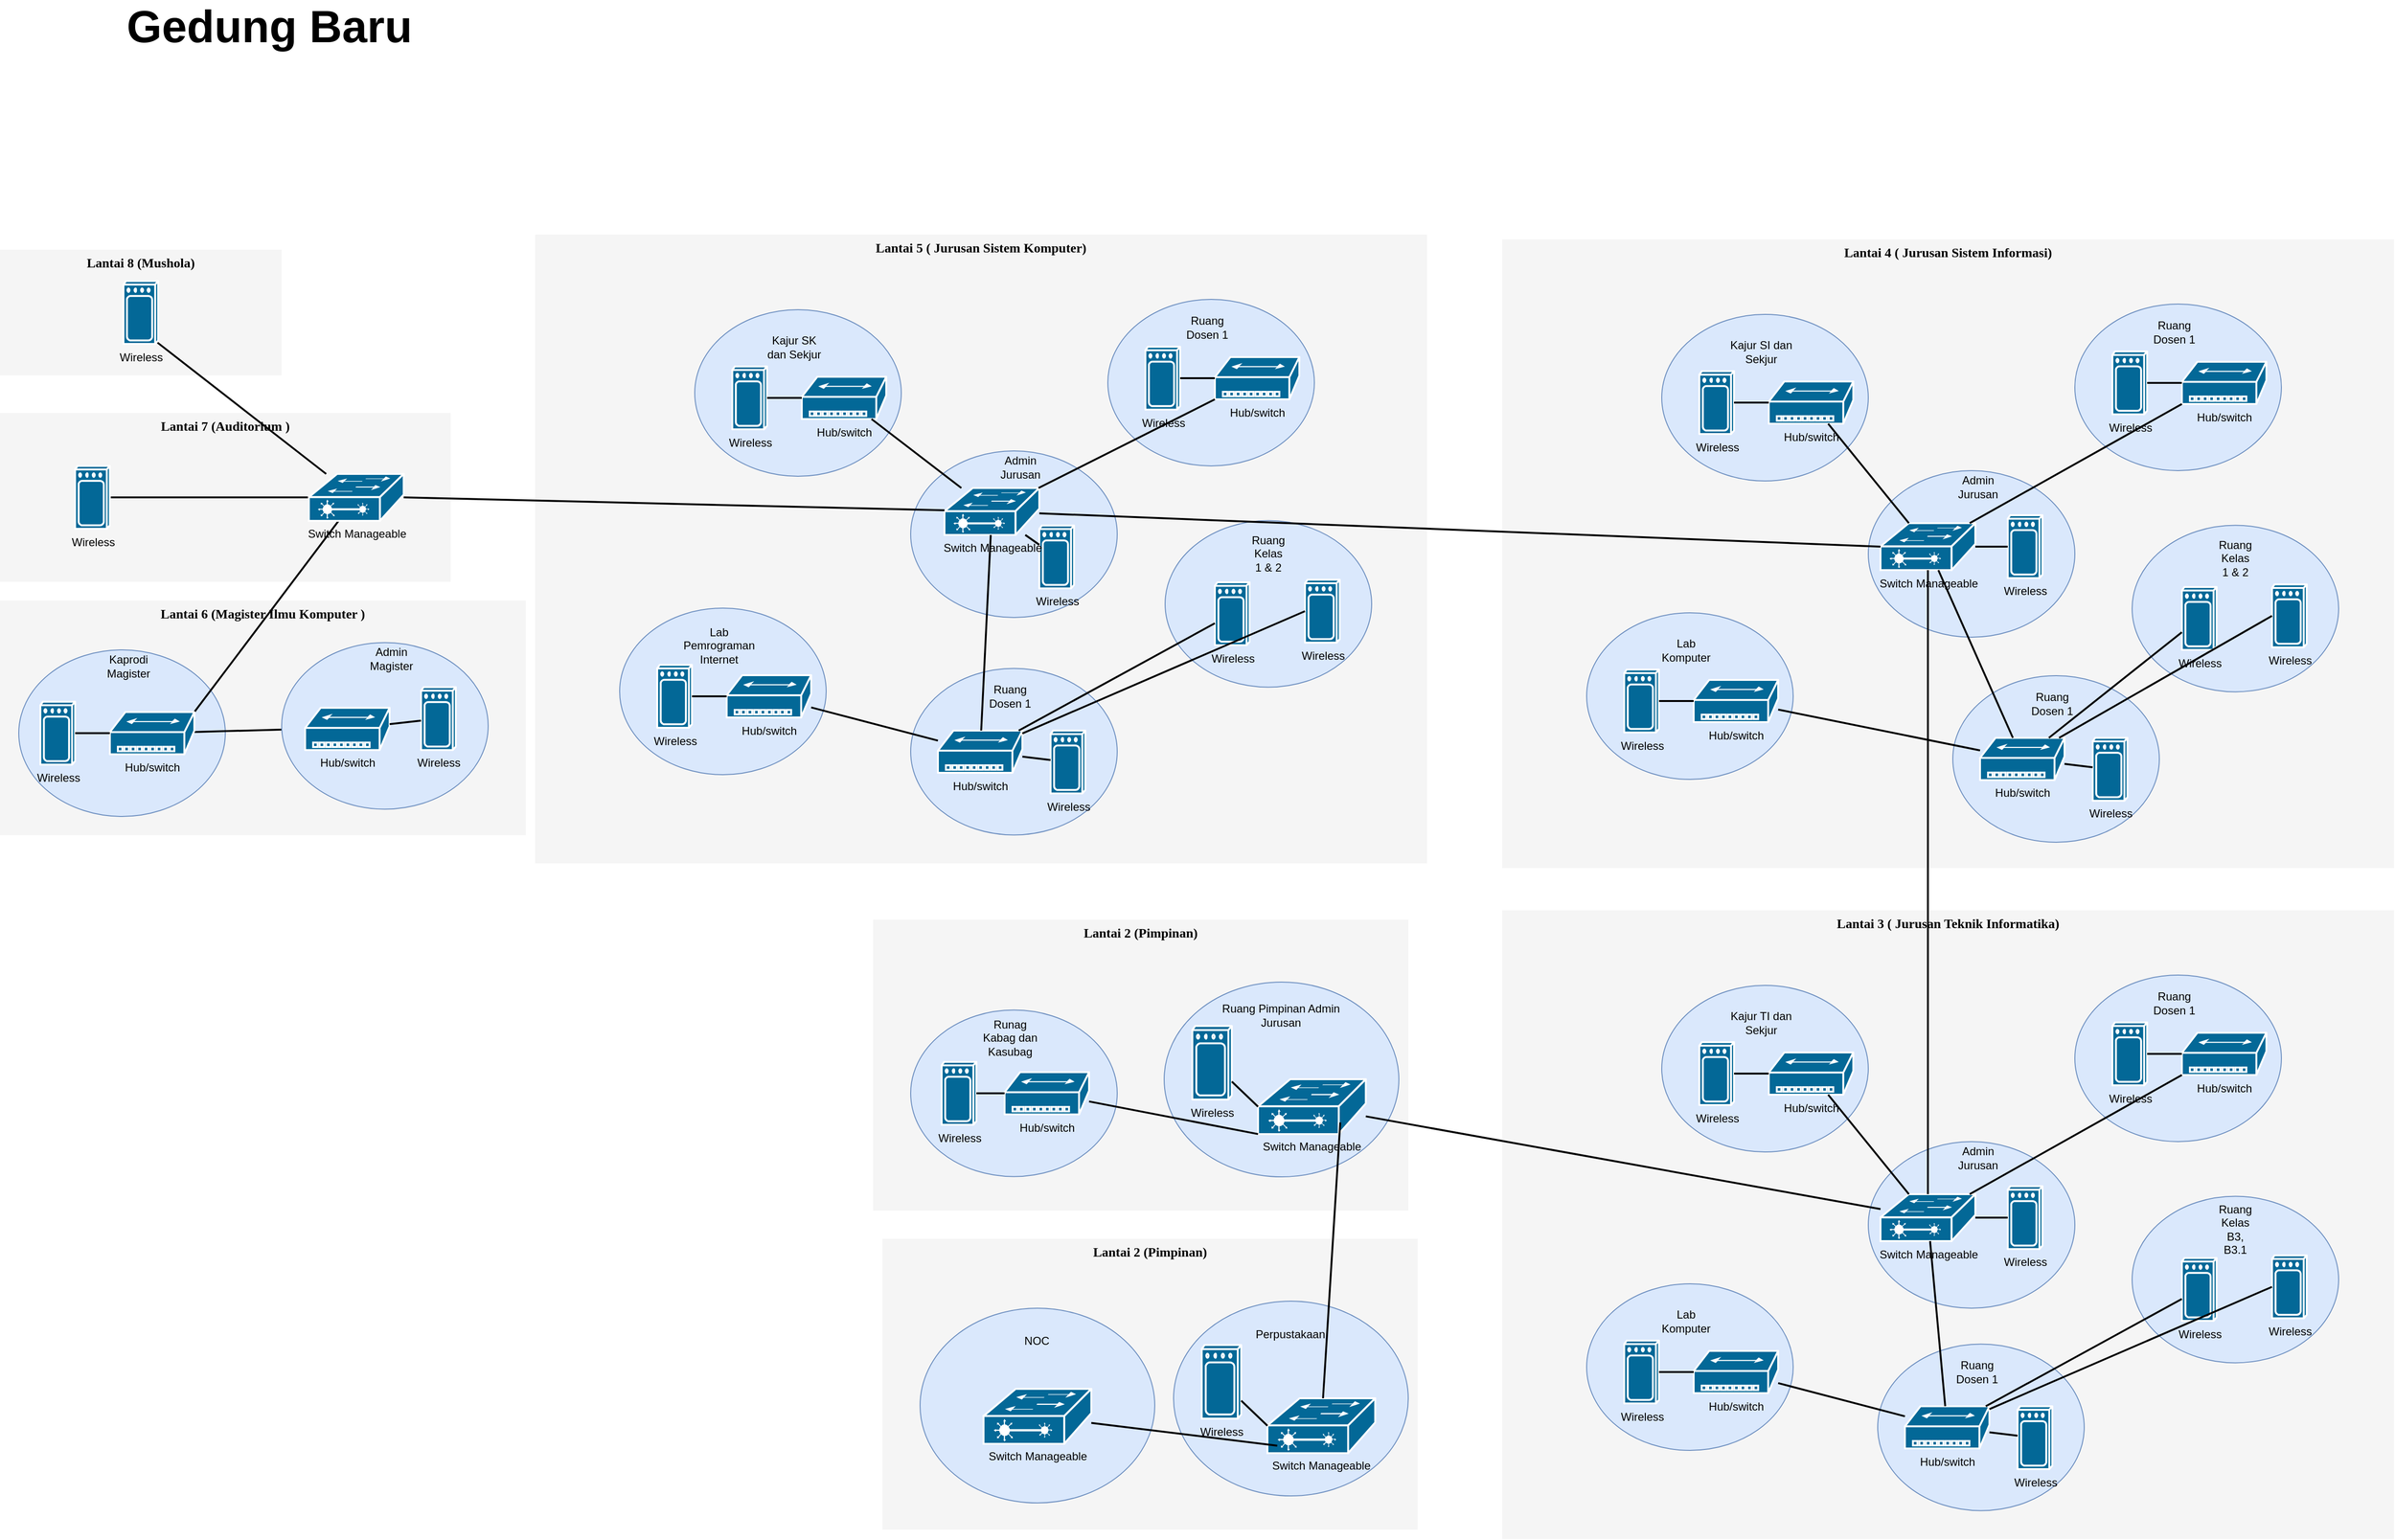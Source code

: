 <mxfile version="14.8.1" type="github">
  <diagram name="Page-1" id="c37626ed-c26b-45fb-9056-f9ebc6bb27b6">
    <mxGraphModel dx="2031" dy="1021" grid="1" gridSize="10" guides="1" tooltips="1" connect="1" arrows="1" fold="1" page="1" pageScale="1" pageWidth="1100" pageHeight="850" background="none" math="0" shadow="0">
      <root>
        <mxCell id="0" />
        <mxCell id="1" parent="0" />
        <mxCell id="1c7a67bf8fd3230f-81" value="Lantai 5 ( Jurusan Sistem Komputer)" style="whiteSpace=wrap;html=1;rounded=0;shadow=0;comic=0;strokeWidth=1;fontFamily=Verdana;fontSize=14;fillColor=#f5f5f5;strokeColor=none;fontStyle=1;verticalAlign=top;" parent="1" vertex="1">
          <mxGeometry x="620" y="270" width="950" height="670" as="geometry" />
        </mxCell>
        <mxCell id="SSEBOfdXeAujol5U6Ge1-46" value="" style="group" vertex="1" connectable="0" parent="1">
          <mxGeometry x="1020" y="732.25" width="220" height="177.5" as="geometry" />
        </mxCell>
        <mxCell id="SSEBOfdXeAujol5U6Ge1-37" value="" style="ellipse;whiteSpace=wrap;html=1;fillColor=#dae8fc;strokeColor=#6c8ebf;" vertex="1" parent="SSEBOfdXeAujol5U6Ge1-46">
          <mxGeometry width="220" height="177.5" as="geometry" />
        </mxCell>
        <mxCell id="SSEBOfdXeAujol5U6Ge1-33" value="Hub/switch" style="shape=mxgraph.cisco.hubs_and_gateways.small_hub;html=1;pointerEvents=1;dashed=0;fillColor=#036897;strokeColor=#ffffff;strokeWidth=2;verticalLabelPosition=bottom;verticalAlign=top;align=center;outlineConnect=0;" vertex="1" parent="SSEBOfdXeAujol5U6Ge1-46">
          <mxGeometry x="29" y="66.25" width="90" height="45" as="geometry" />
        </mxCell>
        <mxCell id="SSEBOfdXeAujol5U6Ge1-34" value="Ruang Dosen 1" style="text;html=1;strokeColor=none;fillColor=none;align=center;verticalAlign=middle;whiteSpace=wrap;rounded=0;" vertex="1" parent="SSEBOfdXeAujol5U6Ge1-46">
          <mxGeometry x="70" y="20" width="72" height="19.5" as="geometry" />
        </mxCell>
        <mxCell id="SSEBOfdXeAujol5U6Ge1-35" value="Wireless" style="shape=mxgraph.cisco.wireless.wireless;html=1;pointerEvents=1;dashed=0;fillColor=#036897;strokeColor=#ffffff;strokeWidth=2;verticalLabelPosition=bottom;verticalAlign=top;align=center;outlineConnect=0;" vertex="1" parent="SSEBOfdXeAujol5U6Ge1-46">
          <mxGeometry x="149" y="66.25" width="37" height="67" as="geometry" />
        </mxCell>
        <mxCell id="SSEBOfdXeAujol5U6Ge1-36" style="edgeStyle=none;html=1;labelBackgroundColor=none;startFill=0;endArrow=none;endFill=0;strokeWidth=2;fontFamily=Verdana;fontSize=12;" edge="1" parent="SSEBOfdXeAujol5U6Ge1-46" source="SSEBOfdXeAujol5U6Ge1-35" target="SSEBOfdXeAujol5U6Ge1-33">
          <mxGeometry relative="1" as="geometry">
            <mxPoint x="303" y="-137" as="sourcePoint" />
            <mxPoint x="91" y="-137" as="targetPoint" />
          </mxGeometry>
        </mxCell>
        <mxCell id="SSEBOfdXeAujol5U6Ge1-11" value="Lantai 6 (Magister Ilmu Komputer ) " style="whiteSpace=wrap;html=1;rounded=0;shadow=0;comic=0;strokeWidth=1;fontFamily=Verdana;fontSize=14;fillColor=#f5f5f5;strokeColor=none;verticalAlign=top;fontStyle=1" vertex="1" parent="1">
          <mxGeometry x="50" y="660" width="560" height="250" as="geometry" />
        </mxCell>
        <mxCell id="SSEBOfdXeAujol5U6Ge1-14" value="" style="ellipse;whiteSpace=wrap;html=1;fillColor=#dae8fc;strokeColor=#6c8ebf;" vertex="1" parent="1">
          <mxGeometry x="70" y="712.5" width="220" height="177.5" as="geometry" />
        </mxCell>
        <mxCell id="SSEBOfdXeAujol5U6Ge1-6" value="Lantai 7 (Auditorium ) " style="whiteSpace=wrap;html=1;rounded=0;shadow=0;comic=0;strokeWidth=1;fontFamily=Verdana;fontSize=14;fillColor=#f5f5f5;strokeColor=none;verticalAlign=top;fontStyle=1" vertex="1" parent="1">
          <mxGeometry x="50" y="460" width="480" height="180" as="geometry" />
        </mxCell>
        <mxCell id="1c7a67bf8fd3230f-83" value="Lantai 8 (Mushola) " style="whiteSpace=wrap;html=1;rounded=0;shadow=0;comic=0;strokeWidth=1;fontFamily=Verdana;fontSize=14;fillColor=#f5f5f5;strokeColor=none;verticalAlign=top;fontStyle=1" parent="1" vertex="1">
          <mxGeometry x="50" y="286" width="300" height="134" as="geometry" />
        </mxCell>
        <mxCell id="1c7a67bf8fd3230f-56" style="edgeStyle=none;html=1;labelBackgroundColor=none;startFill=0;endArrow=none;endFill=0;strokeWidth=2;fontFamily=Verdana;fontSize=12;exitX=0.96;exitY=0.97;exitDx=0;exitDy=0;exitPerimeter=0;" parent="1" source="SSEBOfdXeAujol5U6Ge1-5" target="SSEBOfdXeAujol5U6Ge1-7" edge="1">
          <mxGeometry relative="1" as="geometry">
            <mxPoint x="468.455" y="815.253" as="sourcePoint" />
            <mxPoint x="444.663" y="896" as="targetPoint" />
          </mxGeometry>
        </mxCell>
        <mxCell id="1c7a67bf8fd3230f-66" style="edgeStyle=none;html=1;labelBackgroundColor=none;startFill=0;endArrow=none;endFill=0;strokeWidth=2;fontFamily=Verdana;fontSize=12;exitX=0;exitY=0.5;exitDx=0;exitDy=0;exitPerimeter=0;entryX=1;entryY=0.5;entryDx=0;entryDy=0;entryPerimeter=0;" parent="1" source="SSEBOfdXeAujol5U6Ge1-7" target="SSEBOfdXeAujol5U6Ge1-8" edge="1">
          <mxGeometry relative="1" as="geometry">
            <mxPoint x="417.972" y="982" as="sourcePoint" />
            <mxPoint x="400.028" y="1037" as="targetPoint" />
          </mxGeometry>
        </mxCell>
        <mxCell id="1c7a67bf8fd3230f-67" style="edgeStyle=none;html=1;labelBackgroundColor=none;startFill=0;endArrow=none;endFill=0;strokeWidth=2;fontFamily=Verdana;fontSize=12;entryX=1;entryY=0;entryDx=0;entryDy=0;entryPerimeter=0;" parent="1" source="SSEBOfdXeAujol5U6Ge1-7" target="SSEBOfdXeAujol5U6Ge1-13" edge="1">
          <mxGeometry relative="1" as="geometry">
            <mxPoint x="354" y="1080" as="sourcePoint" />
          </mxGeometry>
        </mxCell>
        <mxCell id="1c7a67bf8fd3230f-68" style="edgeStyle=none;html=1;labelBackgroundColor=none;startFill=0;endArrow=none;endFill=0;strokeWidth=2;fontFamily=Verdana;fontSize=12;exitX=0;exitY=0.5;exitDx=0;exitDy=0;exitPerimeter=0;" parent="1" source="SSEBOfdXeAujol5U6Ge1-21" target="SSEBOfdXeAujol5U6Ge1-13" edge="1">
          <mxGeometry relative="1" as="geometry">
            <mxPoint x="354" y="1095.026" as="sourcePoint" />
          </mxGeometry>
        </mxCell>
        <mxCell id="SSEBOfdXeAujol5U6Ge1-3" value="&lt;b&gt;&lt;font style=&quot;font-size: 48px&quot;&gt;Gedung Baru&lt;/font&gt;&lt;/b&gt;" style="text;html=1;strokeColor=none;fillColor=none;spacing=5;spacingTop=-20;whiteSpace=wrap;overflow=hidden;rounded=0;" vertex="1" parent="1">
          <mxGeometry x="180" y="30" width="340" height="50" as="geometry" />
        </mxCell>
        <mxCell id="SSEBOfdXeAujol5U6Ge1-5" value="Wireless" style="shape=mxgraph.cisco.wireless.wireless;html=1;pointerEvents=1;dashed=0;fillColor=#036897;strokeColor=#ffffff;strokeWidth=2;verticalLabelPosition=bottom;verticalAlign=top;align=center;outlineConnect=0;" vertex="1" parent="1">
          <mxGeometry x="181.5" y="319.5" width="37" height="67" as="geometry" />
        </mxCell>
        <mxCell id="SSEBOfdXeAujol5U6Ge1-7" value="&lt;div&gt;Switch Manageable&lt;br&gt;&lt;/div&gt;" style="shape=mxgraph.cisco.switches.layer_2_remote_switch;html=1;pointerEvents=1;dashed=0;fillColor=#036897;strokeColor=#ffffff;strokeWidth=2;verticalLabelPosition=bottom;verticalAlign=top;align=center;outlineConnect=0;" vertex="1" parent="1">
          <mxGeometry x="379" y="525" width="101" height="50" as="geometry" />
        </mxCell>
        <mxCell id="SSEBOfdXeAujol5U6Ge1-8" value="Wireless" style="shape=mxgraph.cisco.wireless.wireless;html=1;pointerEvents=1;dashed=0;fillColor=#036897;strokeColor=#ffffff;strokeWidth=2;verticalLabelPosition=bottom;verticalAlign=top;align=center;outlineConnect=0;" vertex="1" parent="1">
          <mxGeometry x="130" y="516.5" width="37" height="67" as="geometry" />
        </mxCell>
        <mxCell id="SSEBOfdXeAujol5U6Ge1-13" value="Hub/switch" style="shape=mxgraph.cisco.hubs_and_gateways.small_hub;html=1;pointerEvents=1;dashed=0;fillColor=#036897;strokeColor=#ffffff;strokeWidth=2;verticalLabelPosition=bottom;verticalAlign=top;align=center;outlineConnect=0;" vertex="1" parent="1">
          <mxGeometry x="167" y="778.75" width="90" height="45" as="geometry" />
        </mxCell>
        <mxCell id="SSEBOfdXeAujol5U6Ge1-17" value="Kaprodi Magister" style="text;html=1;strokeColor=none;fillColor=none;align=center;verticalAlign=middle;whiteSpace=wrap;rounded=0;" vertex="1" parent="1">
          <mxGeometry x="167" y="720" width="40" height="20" as="geometry" />
        </mxCell>
        <mxCell id="SSEBOfdXeAujol5U6Ge1-18" value="Wireless" style="shape=mxgraph.cisco.wireless.wireless;html=1;pointerEvents=1;dashed=0;fillColor=#036897;strokeColor=#ffffff;strokeWidth=2;verticalLabelPosition=bottom;verticalAlign=top;align=center;outlineConnect=0;" vertex="1" parent="1">
          <mxGeometry x="93" y="767.75" width="37" height="67" as="geometry" />
        </mxCell>
        <mxCell id="SSEBOfdXeAujol5U6Ge1-19" style="edgeStyle=none;html=1;labelBackgroundColor=none;startFill=0;endArrow=none;endFill=0;strokeWidth=2;fontFamily=Verdana;fontSize=12;" edge="1" parent="1" source="SSEBOfdXeAujol5U6Ge1-18" target="SSEBOfdXeAujol5U6Ge1-13">
          <mxGeometry relative="1" as="geometry">
            <mxPoint x="389" y="560" as="sourcePoint" />
            <mxPoint x="177" y="560" as="targetPoint" />
          </mxGeometry>
        </mxCell>
        <mxCell id="SSEBOfdXeAujol5U6Ge1-20" value="" style="ellipse;whiteSpace=wrap;html=1;fillColor=#dae8fc;strokeColor=#6c8ebf;" vertex="1" parent="1">
          <mxGeometry x="350" y="704.75" width="220" height="177.5" as="geometry" />
        </mxCell>
        <mxCell id="SSEBOfdXeAujol5U6Ge1-21" value="Hub/switch" style="shape=mxgraph.cisco.hubs_and_gateways.small_hub;html=1;pointerEvents=1;dashed=0;fillColor=#036897;strokeColor=#ffffff;strokeWidth=2;verticalLabelPosition=bottom;verticalAlign=top;align=center;outlineConnect=0;" vertex="1" parent="1">
          <mxGeometry x="375" y="774.25" width="90" height="45" as="geometry" />
        </mxCell>
        <mxCell id="SSEBOfdXeAujol5U6Ge1-22" value="Admin Magister" style="text;html=1;strokeColor=none;fillColor=none;align=center;verticalAlign=middle;whiteSpace=wrap;rounded=0;" vertex="1" parent="1">
          <mxGeometry x="447" y="712.25" width="40" height="20" as="geometry" />
        </mxCell>
        <mxCell id="SSEBOfdXeAujol5U6Ge1-23" value="Wireless" style="shape=mxgraph.cisco.wireless.wireless;html=1;pointerEvents=1;dashed=0;fillColor=#036897;strokeColor=#ffffff;strokeWidth=2;verticalLabelPosition=bottom;verticalAlign=top;align=center;outlineConnect=0;" vertex="1" parent="1">
          <mxGeometry x="498.5" y="752.25" width="37" height="67" as="geometry" />
        </mxCell>
        <mxCell id="SSEBOfdXeAujol5U6Ge1-24" style="edgeStyle=none;html=1;labelBackgroundColor=none;startFill=0;endArrow=none;endFill=0;strokeWidth=2;fontFamily=Verdana;fontSize=12;" edge="1" parent="1" source="SSEBOfdXeAujol5U6Ge1-23" target="SSEBOfdXeAujol5U6Ge1-21">
          <mxGeometry relative="1" as="geometry">
            <mxPoint x="669" y="552.25" as="sourcePoint" />
            <mxPoint x="457" y="552.25" as="targetPoint" />
          </mxGeometry>
        </mxCell>
        <mxCell id="SSEBOfdXeAujol5U6Ge1-39" value="" style="group" vertex="1" connectable="0" parent="1">
          <mxGeometry x="1020" y="500.5" width="220" height="177.5" as="geometry" />
        </mxCell>
        <mxCell id="SSEBOfdXeAujol5U6Ge1-25" value="" style="ellipse;whiteSpace=wrap;html=1;fillColor=#dae8fc;strokeColor=#6c8ebf;" vertex="1" parent="SSEBOfdXeAujol5U6Ge1-39">
          <mxGeometry width="220" height="177.5" as="geometry" />
        </mxCell>
        <mxCell id="SSEBOfdXeAujol5U6Ge1-27" value="Admin Jurusan" style="text;html=1;strokeColor=none;fillColor=none;align=center;verticalAlign=middle;whiteSpace=wrap;rounded=0;" vertex="1" parent="SSEBOfdXeAujol5U6Ge1-39">
          <mxGeometry x="97" y="7.5" width="40" height="20" as="geometry" />
        </mxCell>
        <mxCell id="SSEBOfdXeAujol5U6Ge1-28" value="Wireless" style="shape=mxgraph.cisco.wireless.wireless;html=1;pointerEvents=1;dashed=0;fillColor=#036897;strokeColor=#ffffff;strokeWidth=2;verticalLabelPosition=bottom;verticalAlign=top;align=center;outlineConnect=0;" vertex="1" parent="SSEBOfdXeAujol5U6Ge1-39">
          <mxGeometry x="137" y="79.5" width="37" height="67" as="geometry" />
        </mxCell>
        <mxCell id="SSEBOfdXeAujol5U6Ge1-29" style="edgeStyle=none;html=1;labelBackgroundColor=none;startFill=0;endArrow=none;endFill=0;strokeWidth=2;fontFamily=Verdana;fontSize=12;" edge="1" parent="SSEBOfdXeAujol5U6Ge1-39" source="SSEBOfdXeAujol5U6Ge1-28" target="SSEBOfdXeAujol5U6Ge1-30">
          <mxGeometry relative="1" as="geometry">
            <mxPoint x="319" y="-152.5" as="sourcePoint" />
            <mxPoint x="115.0" y="86.897" as="targetPoint" />
          </mxGeometry>
        </mxCell>
        <mxCell id="SSEBOfdXeAujol5U6Ge1-30" value="&lt;div&gt;Switch Manageable&lt;br&gt;&lt;/div&gt;" style="shape=mxgraph.cisco.switches.layer_2_remote_switch;html=1;pointerEvents=1;dashed=0;fillColor=#036897;strokeColor=#ffffff;strokeWidth=2;verticalLabelPosition=bottom;verticalAlign=top;align=center;outlineConnect=0;" vertex="1" parent="SSEBOfdXeAujol5U6Ge1-39">
          <mxGeometry x="36" y="39.5" width="101" height="50" as="geometry" />
        </mxCell>
        <mxCell id="SSEBOfdXeAujol5U6Ge1-47" value="" style="group" vertex="1" connectable="0" parent="1">
          <mxGeometry x="1230" y="339" width="220" height="177.5" as="geometry" />
        </mxCell>
        <mxCell id="SSEBOfdXeAujol5U6Ge1-48" value="" style="ellipse;whiteSpace=wrap;html=1;fillColor=#dae8fc;strokeColor=#6c8ebf;" vertex="1" parent="SSEBOfdXeAujol5U6Ge1-47">
          <mxGeometry width="220" height="177.5" as="geometry" />
        </mxCell>
        <mxCell id="SSEBOfdXeAujol5U6Ge1-49" value="Hub/switch" style="shape=mxgraph.cisco.hubs_and_gateways.small_hub;html=1;pointerEvents=1;dashed=0;fillColor=#036897;strokeColor=#ffffff;strokeWidth=2;verticalLabelPosition=bottom;verticalAlign=top;align=center;outlineConnect=0;" vertex="1" parent="SSEBOfdXeAujol5U6Ge1-47">
          <mxGeometry x="114" y="61.5" width="90" height="45" as="geometry" />
        </mxCell>
        <mxCell id="SSEBOfdXeAujol5U6Ge1-50" value="Ruang Dosen 1" style="text;html=1;strokeColor=none;fillColor=none;align=center;verticalAlign=middle;whiteSpace=wrap;rounded=0;" vertex="1" parent="SSEBOfdXeAujol5U6Ge1-47">
          <mxGeometry x="70" y="20" width="72" height="19.5" as="geometry" />
        </mxCell>
        <mxCell id="SSEBOfdXeAujol5U6Ge1-51" value="Wireless" style="shape=mxgraph.cisco.wireless.wireless;html=1;pointerEvents=1;dashed=0;fillColor=#036897;strokeColor=#ffffff;strokeWidth=2;verticalLabelPosition=bottom;verticalAlign=top;align=center;outlineConnect=0;" vertex="1" parent="SSEBOfdXeAujol5U6Ge1-47">
          <mxGeometry x="40" y="50.5" width="37" height="67" as="geometry" />
        </mxCell>
        <mxCell id="SSEBOfdXeAujol5U6Ge1-52" style="edgeStyle=none;html=1;labelBackgroundColor=none;startFill=0;endArrow=none;endFill=0;strokeWidth=2;fontFamily=Verdana;fontSize=12;" edge="1" parent="SSEBOfdXeAujol5U6Ge1-47" source="SSEBOfdXeAujol5U6Ge1-51" target="SSEBOfdXeAujol5U6Ge1-49">
          <mxGeometry relative="1" as="geometry">
            <mxPoint x="324" y="-140.5" as="sourcePoint" />
            <mxPoint x="112" y="-140.5" as="targetPoint" />
          </mxGeometry>
        </mxCell>
        <mxCell id="SSEBOfdXeAujol5U6Ge1-38" style="edgeStyle=none;html=1;labelBackgroundColor=none;startFill=0;endArrow=none;endFill=0;strokeWidth=2;fontFamily=Verdana;fontSize=12;" edge="1" parent="1" source="SSEBOfdXeAujol5U6Ge1-30" target="SSEBOfdXeAujol5U6Ge1-33">
          <mxGeometry relative="1" as="geometry">
            <mxPoint x="948" y="524.873" as="sourcePoint" />
            <mxPoint x="490.0" y="560" as="targetPoint" />
          </mxGeometry>
        </mxCell>
        <mxCell id="1c7a67bf8fd3230f-69" style="edgeStyle=none;html=1;labelBackgroundColor=none;startFill=0;endArrow=none;endFill=0;strokeWidth=2;fontFamily=Verdana;fontSize=12;entryX=1;entryY=0.5;entryDx=0;entryDy=0;entryPerimeter=0;" parent="1" source="SSEBOfdXeAujol5U6Ge1-30" target="SSEBOfdXeAujol5U6Ge1-7" edge="1">
          <mxGeometry relative="1" as="geometry">
            <mxPoint x="740.0" y="962.4" as="sourcePoint" />
          </mxGeometry>
        </mxCell>
        <mxCell id="SSEBOfdXeAujol5U6Ge1-54" style="edgeStyle=none;html=1;labelBackgroundColor=none;startFill=0;endArrow=none;endFill=0;strokeWidth=2;fontFamily=Verdana;fontSize=12;entryX=0;entryY=1;entryDx=0;entryDy=0;entryPerimeter=0;" edge="1" parent="1" source="SSEBOfdXeAujol5U6Ge1-30" target="SSEBOfdXeAujol5U6Ge1-49">
          <mxGeometry relative="1" as="geometry">
            <mxPoint x="1361.434" y="619.5" as="sourcePoint" />
            <mxPoint x="1176.003" y="440" as="targetPoint" />
          </mxGeometry>
        </mxCell>
        <mxCell id="SSEBOfdXeAujol5U6Ge1-61" value="" style="group" vertex="1" connectable="0" parent="1">
          <mxGeometry x="790" y="360" width="220" height="177.5" as="geometry" />
        </mxCell>
        <mxCell id="SSEBOfdXeAujol5U6Ge1-62" value="" style="ellipse;whiteSpace=wrap;html=1;fillColor=#dae8fc;strokeColor=#6c8ebf;" vertex="1" parent="SSEBOfdXeAujol5U6Ge1-61">
          <mxGeometry y="-10" width="220" height="177.5" as="geometry" />
        </mxCell>
        <mxCell id="SSEBOfdXeAujol5U6Ge1-63" value="Hub/switch" style="shape=mxgraph.cisco.hubs_and_gateways.small_hub;html=1;pointerEvents=1;dashed=0;fillColor=#036897;strokeColor=#ffffff;strokeWidth=2;verticalLabelPosition=bottom;verticalAlign=top;align=center;outlineConnect=0;" vertex="1" parent="SSEBOfdXeAujol5U6Ge1-61">
          <mxGeometry x="114" y="61.5" width="90" height="45" as="geometry" />
        </mxCell>
        <mxCell id="SSEBOfdXeAujol5U6Ge1-64" value="Kajur SK dan Sekjur" style="text;html=1;strokeColor=none;fillColor=none;align=center;verticalAlign=middle;whiteSpace=wrap;rounded=0;" vertex="1" parent="SSEBOfdXeAujol5U6Ge1-61">
          <mxGeometry x="70" y="20" width="72" height="19.5" as="geometry" />
        </mxCell>
        <mxCell id="SSEBOfdXeAujol5U6Ge1-65" value="Wireless" style="shape=mxgraph.cisco.wireless.wireless;html=1;pointerEvents=1;dashed=0;fillColor=#036897;strokeColor=#ffffff;strokeWidth=2;verticalLabelPosition=bottom;verticalAlign=top;align=center;outlineConnect=0;" vertex="1" parent="SSEBOfdXeAujol5U6Ge1-61">
          <mxGeometry x="40" y="50.5" width="37" height="67" as="geometry" />
        </mxCell>
        <mxCell id="SSEBOfdXeAujol5U6Ge1-66" style="edgeStyle=none;html=1;labelBackgroundColor=none;startFill=0;endArrow=none;endFill=0;strokeWidth=2;fontFamily=Verdana;fontSize=12;" edge="1" parent="SSEBOfdXeAujol5U6Ge1-61" source="SSEBOfdXeAujol5U6Ge1-65" target="SSEBOfdXeAujol5U6Ge1-63">
          <mxGeometry relative="1" as="geometry">
            <mxPoint x="324" y="-140.5" as="sourcePoint" />
            <mxPoint x="112" y="-140.5" as="targetPoint" />
          </mxGeometry>
        </mxCell>
        <mxCell id="SSEBOfdXeAujol5U6Ge1-67" style="edgeStyle=none;html=1;labelBackgroundColor=none;startFill=0;endArrow=none;endFill=0;strokeWidth=2;fontFamily=Verdana;fontSize=12;" edge="1" parent="1" source="SSEBOfdXeAujol5U6Ge1-30" target="SSEBOfdXeAujol5U6Ge1-63">
          <mxGeometry relative="1" as="geometry">
            <mxPoint x="1059.991" y="596" as="sourcePoint" />
            <mxPoint x="1104" y="426.5" as="targetPoint" />
          </mxGeometry>
        </mxCell>
        <mxCell id="SSEBOfdXeAujol5U6Ge1-69" value="" style="ellipse;whiteSpace=wrap;html=1;fillColor=#dae8fc;strokeColor=#6c8ebf;" vertex="1" parent="1">
          <mxGeometry x="1291" y="574.75" width="220" height="177.5" as="geometry" />
        </mxCell>
        <mxCell id="SSEBOfdXeAujol5U6Ge1-70" value="Ruang Kelas 1 &amp;amp; 2" style="text;html=1;strokeColor=none;fillColor=none;align=center;verticalAlign=middle;whiteSpace=wrap;rounded=0;" vertex="1" parent="1">
          <mxGeometry x="1381" y="600" width="40" height="20" as="geometry" />
        </mxCell>
        <mxCell id="SSEBOfdXeAujol5U6Ge1-71" value="Wireless" style="shape=mxgraph.cisco.wireless.wireless;html=1;pointerEvents=1;dashed=0;fillColor=#036897;strokeColor=#ffffff;strokeWidth=2;verticalLabelPosition=bottom;verticalAlign=top;align=center;outlineConnect=0;" vertex="1" parent="1">
          <mxGeometry x="1344" y="640.5" width="37" height="67" as="geometry" />
        </mxCell>
        <mxCell id="SSEBOfdXeAujol5U6Ge1-76" value="Wireless" style="shape=mxgraph.cisco.wireless.wireless;html=1;pointerEvents=1;dashed=0;fillColor=#036897;strokeColor=#ffffff;strokeWidth=2;verticalLabelPosition=bottom;verticalAlign=top;align=center;outlineConnect=0;" vertex="1" parent="1">
          <mxGeometry x="1440" y="637.75" width="37" height="67" as="geometry" />
        </mxCell>
        <mxCell id="SSEBOfdXeAujol5U6Ge1-77" style="edgeStyle=none;html=1;labelBackgroundColor=none;startFill=0;endArrow=none;endFill=0;strokeWidth=2;fontFamily=Verdana;fontSize=12;" edge="1" parent="1" source="SSEBOfdXeAujol5U6Ge1-71" target="SSEBOfdXeAujol5U6Ge1-33">
          <mxGeometry relative="1" as="geometry">
            <mxPoint x="1104" y="599.677" as="sourcePoint" />
            <mxPoint x="1330.0" y="504.251" as="targetPoint" />
          </mxGeometry>
        </mxCell>
        <mxCell id="SSEBOfdXeAujol5U6Ge1-78" style="edgeStyle=none;html=1;labelBackgroundColor=none;startFill=0;endArrow=none;endFill=0;strokeWidth=2;fontFamily=Verdana;fontSize=12;exitX=0;exitY=0.5;exitDx=0;exitDy=0;exitPerimeter=0;" edge="1" parent="1" source="SSEBOfdXeAujol5U6Ge1-76" target="SSEBOfdXeAujol5U6Ge1-33">
          <mxGeometry relative="1" as="geometry">
            <mxPoint x="1372.921" y="650.5" as="sourcePoint" />
            <mxPoint x="1374.717" y="507.75" as="targetPoint" />
          </mxGeometry>
        </mxCell>
        <mxCell id="SSEBOfdXeAujol5U6Ge1-79" value="" style="group" vertex="1" connectable="0" parent="1">
          <mxGeometry x="710" y="678" width="220" height="177.5" as="geometry" />
        </mxCell>
        <mxCell id="SSEBOfdXeAujol5U6Ge1-80" value="" style="ellipse;whiteSpace=wrap;html=1;fillColor=#dae8fc;strokeColor=#6c8ebf;" vertex="1" parent="SSEBOfdXeAujol5U6Ge1-79">
          <mxGeometry y="-10" width="220" height="177.5" as="geometry" />
        </mxCell>
        <mxCell id="SSEBOfdXeAujol5U6Ge1-81" value="Hub/switch" style="shape=mxgraph.cisco.hubs_and_gateways.small_hub;html=1;pointerEvents=1;dashed=0;fillColor=#036897;strokeColor=#ffffff;strokeWidth=2;verticalLabelPosition=bottom;verticalAlign=top;align=center;outlineConnect=0;" vertex="1" parent="SSEBOfdXeAujol5U6Ge1-79">
          <mxGeometry x="114" y="61.5" width="90" height="45" as="geometry" />
        </mxCell>
        <mxCell id="SSEBOfdXeAujol5U6Ge1-82" value="Lab Pemrograman Internet" style="text;html=1;strokeColor=none;fillColor=none;align=center;verticalAlign=middle;whiteSpace=wrap;rounded=0;" vertex="1" parent="SSEBOfdXeAujol5U6Ge1-79">
          <mxGeometry x="70" y="20" width="72" height="19.5" as="geometry" />
        </mxCell>
        <mxCell id="SSEBOfdXeAujol5U6Ge1-83" value="Wireless" style="shape=mxgraph.cisco.wireless.wireless;html=1;pointerEvents=1;dashed=0;fillColor=#036897;strokeColor=#ffffff;strokeWidth=2;verticalLabelPosition=bottom;verticalAlign=top;align=center;outlineConnect=0;" vertex="1" parent="SSEBOfdXeAujol5U6Ge1-79">
          <mxGeometry x="40" y="50.5" width="37" height="67" as="geometry" />
        </mxCell>
        <mxCell id="SSEBOfdXeAujol5U6Ge1-84" style="edgeStyle=none;html=1;labelBackgroundColor=none;startFill=0;endArrow=none;endFill=0;strokeWidth=2;fontFamily=Verdana;fontSize=12;" edge="1" parent="SSEBOfdXeAujol5U6Ge1-79" source="SSEBOfdXeAujol5U6Ge1-83" target="SSEBOfdXeAujol5U6Ge1-81">
          <mxGeometry relative="1" as="geometry">
            <mxPoint x="324" y="-140.5" as="sourcePoint" />
            <mxPoint x="112" y="-140.5" as="targetPoint" />
          </mxGeometry>
        </mxCell>
        <mxCell id="SSEBOfdXeAujol5U6Ge1-85" style="edgeStyle=none;html=1;labelBackgroundColor=none;startFill=0;endArrow=none;endFill=0;strokeWidth=2;fontFamily=Verdana;fontSize=12;" edge="1" parent="1" target="SSEBOfdXeAujol5U6Ge1-81" source="SSEBOfdXeAujol5U6Ge1-33">
          <mxGeometry relative="1" as="geometry">
            <mxPoint x="973.223" y="890.5" as="sourcePoint" />
            <mxPoint x="1024" y="744.5" as="targetPoint" />
          </mxGeometry>
        </mxCell>
        <mxCell id="SSEBOfdXeAujol5U6Ge1-86" value="Lantai 4 ( Jurusan Sistem Informasi)" style="whiteSpace=wrap;html=1;rounded=0;shadow=0;comic=0;strokeWidth=1;fontFamily=Verdana;fontSize=14;fillColor=#f5f5f5;strokeColor=none;fontStyle=1;verticalAlign=top;" vertex="1" parent="1">
          <mxGeometry x="1650" y="275" width="950" height="670" as="geometry" />
        </mxCell>
        <mxCell id="SSEBOfdXeAujol5U6Ge1-87" value="" style="group" vertex="1" connectable="0" parent="1">
          <mxGeometry x="2130" y="740" width="220" height="177.5" as="geometry" />
        </mxCell>
        <mxCell id="SSEBOfdXeAujol5U6Ge1-88" value="" style="ellipse;whiteSpace=wrap;html=1;fillColor=#dae8fc;strokeColor=#6c8ebf;" vertex="1" parent="SSEBOfdXeAujol5U6Ge1-87">
          <mxGeometry width="220" height="177.5" as="geometry" />
        </mxCell>
        <mxCell id="SSEBOfdXeAujol5U6Ge1-89" value="Hub/switch" style="shape=mxgraph.cisco.hubs_and_gateways.small_hub;html=1;pointerEvents=1;dashed=0;fillColor=#036897;strokeColor=#ffffff;strokeWidth=2;verticalLabelPosition=bottom;verticalAlign=top;align=center;outlineConnect=0;" vertex="1" parent="SSEBOfdXeAujol5U6Ge1-87">
          <mxGeometry x="29" y="66.25" width="90" height="45" as="geometry" />
        </mxCell>
        <mxCell id="SSEBOfdXeAujol5U6Ge1-90" value="Ruang Dosen 1" style="text;html=1;strokeColor=none;fillColor=none;align=center;verticalAlign=middle;whiteSpace=wrap;rounded=0;" vertex="1" parent="SSEBOfdXeAujol5U6Ge1-87">
          <mxGeometry x="70" y="20" width="72" height="19.5" as="geometry" />
        </mxCell>
        <mxCell id="SSEBOfdXeAujol5U6Ge1-91" value="Wireless" style="shape=mxgraph.cisco.wireless.wireless;html=1;pointerEvents=1;dashed=0;fillColor=#036897;strokeColor=#ffffff;strokeWidth=2;verticalLabelPosition=bottom;verticalAlign=top;align=center;outlineConnect=0;" vertex="1" parent="SSEBOfdXeAujol5U6Ge1-87">
          <mxGeometry x="149" y="66.25" width="37" height="67" as="geometry" />
        </mxCell>
        <mxCell id="SSEBOfdXeAujol5U6Ge1-92" style="edgeStyle=none;html=1;labelBackgroundColor=none;startFill=0;endArrow=none;endFill=0;strokeWidth=2;fontFamily=Verdana;fontSize=12;" edge="1" parent="SSEBOfdXeAujol5U6Ge1-87" source="SSEBOfdXeAujol5U6Ge1-91" target="SSEBOfdXeAujol5U6Ge1-89">
          <mxGeometry relative="1" as="geometry">
            <mxPoint x="303" y="-137" as="sourcePoint" />
            <mxPoint x="91" y="-137" as="targetPoint" />
          </mxGeometry>
        </mxCell>
        <mxCell id="SSEBOfdXeAujol5U6Ge1-93" value="" style="group" vertex="1" connectable="0" parent="1">
          <mxGeometry x="2040" y="521.5" width="220" height="177.5" as="geometry" />
        </mxCell>
        <mxCell id="SSEBOfdXeAujol5U6Ge1-94" value="" style="ellipse;whiteSpace=wrap;html=1;fillColor=#dae8fc;strokeColor=#6c8ebf;" vertex="1" parent="SSEBOfdXeAujol5U6Ge1-93">
          <mxGeometry width="220" height="177.5" as="geometry" />
        </mxCell>
        <mxCell id="SSEBOfdXeAujol5U6Ge1-95" value="Admin Jurusan" style="text;html=1;strokeColor=none;fillColor=none;align=center;verticalAlign=middle;whiteSpace=wrap;rounded=0;" vertex="1" parent="SSEBOfdXeAujol5U6Ge1-93">
          <mxGeometry x="97" y="7.5" width="40" height="20" as="geometry" />
        </mxCell>
        <mxCell id="SSEBOfdXeAujol5U6Ge1-96" value="Wireless" style="shape=mxgraph.cisco.wireless.wireless;html=1;pointerEvents=1;dashed=0;fillColor=#036897;strokeColor=#ffffff;strokeWidth=2;verticalLabelPosition=bottom;verticalAlign=top;align=center;outlineConnect=0;" vertex="1" parent="SSEBOfdXeAujol5U6Ge1-93">
          <mxGeometry x="148.5" y="47.5" width="37" height="67" as="geometry" />
        </mxCell>
        <mxCell id="SSEBOfdXeAujol5U6Ge1-97" style="edgeStyle=none;html=1;labelBackgroundColor=none;startFill=0;endArrow=none;endFill=0;strokeWidth=2;fontFamily=Verdana;fontSize=12;" edge="1" parent="SSEBOfdXeAujol5U6Ge1-93" source="SSEBOfdXeAujol5U6Ge1-96" target="SSEBOfdXeAujol5U6Ge1-98">
          <mxGeometry relative="1" as="geometry">
            <mxPoint x="319" y="-152.5" as="sourcePoint" />
            <mxPoint x="115.0" y="86.897" as="targetPoint" />
          </mxGeometry>
        </mxCell>
        <mxCell id="SSEBOfdXeAujol5U6Ge1-98" value="&lt;div&gt;Switch Manageable&lt;br&gt;&lt;/div&gt;" style="shape=mxgraph.cisco.switches.layer_2_remote_switch;html=1;pointerEvents=1;dashed=0;fillColor=#036897;strokeColor=#ffffff;strokeWidth=2;verticalLabelPosition=bottom;verticalAlign=top;align=center;outlineConnect=0;" vertex="1" parent="SSEBOfdXeAujol5U6Ge1-93">
          <mxGeometry x="13" y="56" width="101" height="50" as="geometry" />
        </mxCell>
        <mxCell id="SSEBOfdXeAujol5U6Ge1-99" value="" style="group" vertex="1" connectable="0" parent="1">
          <mxGeometry x="2260" y="344" width="220" height="177.5" as="geometry" />
        </mxCell>
        <mxCell id="SSEBOfdXeAujol5U6Ge1-100" value="" style="ellipse;whiteSpace=wrap;html=1;fillColor=#dae8fc;strokeColor=#6c8ebf;" vertex="1" parent="SSEBOfdXeAujol5U6Ge1-99">
          <mxGeometry width="220" height="177.5" as="geometry" />
        </mxCell>
        <mxCell id="SSEBOfdXeAujol5U6Ge1-101" value="Hub/switch" style="shape=mxgraph.cisco.hubs_and_gateways.small_hub;html=1;pointerEvents=1;dashed=0;fillColor=#036897;strokeColor=#ffffff;strokeWidth=2;verticalLabelPosition=bottom;verticalAlign=top;align=center;outlineConnect=0;" vertex="1" parent="SSEBOfdXeAujol5U6Ge1-99">
          <mxGeometry x="114" y="61.5" width="90" height="45" as="geometry" />
        </mxCell>
        <mxCell id="SSEBOfdXeAujol5U6Ge1-102" value="Ruang Dosen 1" style="text;html=1;strokeColor=none;fillColor=none;align=center;verticalAlign=middle;whiteSpace=wrap;rounded=0;" vertex="1" parent="SSEBOfdXeAujol5U6Ge1-99">
          <mxGeometry x="70" y="20" width="72" height="19.5" as="geometry" />
        </mxCell>
        <mxCell id="SSEBOfdXeAujol5U6Ge1-103" value="Wireless" style="shape=mxgraph.cisco.wireless.wireless;html=1;pointerEvents=1;dashed=0;fillColor=#036897;strokeColor=#ffffff;strokeWidth=2;verticalLabelPosition=bottom;verticalAlign=top;align=center;outlineConnect=0;" vertex="1" parent="SSEBOfdXeAujol5U6Ge1-99">
          <mxGeometry x="40" y="50.5" width="37" height="67" as="geometry" />
        </mxCell>
        <mxCell id="SSEBOfdXeAujol5U6Ge1-104" style="edgeStyle=none;html=1;labelBackgroundColor=none;startFill=0;endArrow=none;endFill=0;strokeWidth=2;fontFamily=Verdana;fontSize=12;" edge="1" parent="SSEBOfdXeAujol5U6Ge1-99" source="SSEBOfdXeAujol5U6Ge1-103" target="SSEBOfdXeAujol5U6Ge1-101">
          <mxGeometry relative="1" as="geometry">
            <mxPoint x="324" y="-140.5" as="sourcePoint" />
            <mxPoint x="112" y="-140.5" as="targetPoint" />
          </mxGeometry>
        </mxCell>
        <mxCell id="SSEBOfdXeAujol5U6Ge1-105" style="edgeStyle=none;html=1;labelBackgroundColor=none;startFill=0;endArrow=none;endFill=0;strokeWidth=2;fontFamily=Verdana;fontSize=12;" edge="1" parent="1" source="SSEBOfdXeAujol5U6Ge1-98" target="SSEBOfdXeAujol5U6Ge1-89">
          <mxGeometry relative="1" as="geometry">
            <mxPoint x="1978" y="529.873" as="sourcePoint" />
            <mxPoint x="1520.0" y="565" as="targetPoint" />
          </mxGeometry>
        </mxCell>
        <mxCell id="SSEBOfdXeAujol5U6Ge1-106" style="edgeStyle=none;html=1;labelBackgroundColor=none;startFill=0;endArrow=none;endFill=0;strokeWidth=2;fontFamily=Verdana;fontSize=12;entryX=0;entryY=1;entryDx=0;entryDy=0;entryPerimeter=0;" edge="1" parent="1" source="SSEBOfdXeAujol5U6Ge1-98" target="SSEBOfdXeAujol5U6Ge1-101">
          <mxGeometry relative="1" as="geometry">
            <mxPoint x="2391.434" y="624.5" as="sourcePoint" />
            <mxPoint x="2206.003" y="445" as="targetPoint" />
          </mxGeometry>
        </mxCell>
        <mxCell id="SSEBOfdXeAujol5U6Ge1-107" value="" style="group" vertex="1" connectable="0" parent="1">
          <mxGeometry x="1820" y="365" width="220" height="177.5" as="geometry" />
        </mxCell>
        <mxCell id="SSEBOfdXeAujol5U6Ge1-108" value="" style="ellipse;whiteSpace=wrap;html=1;fillColor=#dae8fc;strokeColor=#6c8ebf;" vertex="1" parent="SSEBOfdXeAujol5U6Ge1-107">
          <mxGeometry y="-10" width="220" height="177.5" as="geometry" />
        </mxCell>
        <mxCell id="SSEBOfdXeAujol5U6Ge1-109" value="Hub/switch" style="shape=mxgraph.cisco.hubs_and_gateways.small_hub;html=1;pointerEvents=1;dashed=0;fillColor=#036897;strokeColor=#ffffff;strokeWidth=2;verticalLabelPosition=bottom;verticalAlign=top;align=center;outlineConnect=0;" vertex="1" parent="SSEBOfdXeAujol5U6Ge1-107">
          <mxGeometry x="114" y="61.5" width="90" height="45" as="geometry" />
        </mxCell>
        <mxCell id="SSEBOfdXeAujol5U6Ge1-110" value="Kajur SI dan Sekjur" style="text;html=1;strokeColor=none;fillColor=none;align=center;verticalAlign=middle;whiteSpace=wrap;rounded=0;" vertex="1" parent="SSEBOfdXeAujol5U6Ge1-107">
          <mxGeometry x="70" y="20" width="72" height="19.5" as="geometry" />
        </mxCell>
        <mxCell id="SSEBOfdXeAujol5U6Ge1-111" value="Wireless" style="shape=mxgraph.cisco.wireless.wireless;html=1;pointerEvents=1;dashed=0;fillColor=#036897;strokeColor=#ffffff;strokeWidth=2;verticalLabelPosition=bottom;verticalAlign=top;align=center;outlineConnect=0;" vertex="1" parent="SSEBOfdXeAujol5U6Ge1-107">
          <mxGeometry x="40" y="50.5" width="37" height="67" as="geometry" />
        </mxCell>
        <mxCell id="SSEBOfdXeAujol5U6Ge1-112" style="edgeStyle=none;html=1;labelBackgroundColor=none;startFill=0;endArrow=none;endFill=0;strokeWidth=2;fontFamily=Verdana;fontSize=12;" edge="1" parent="SSEBOfdXeAujol5U6Ge1-107" source="SSEBOfdXeAujol5U6Ge1-111" target="SSEBOfdXeAujol5U6Ge1-109">
          <mxGeometry relative="1" as="geometry">
            <mxPoint x="324" y="-140.5" as="sourcePoint" />
            <mxPoint x="112" y="-140.5" as="targetPoint" />
          </mxGeometry>
        </mxCell>
        <mxCell id="SSEBOfdXeAujol5U6Ge1-113" style="edgeStyle=none;html=1;labelBackgroundColor=none;startFill=0;endArrow=none;endFill=0;strokeWidth=2;fontFamily=Verdana;fontSize=12;" edge="1" parent="1" source="SSEBOfdXeAujol5U6Ge1-98" target="SSEBOfdXeAujol5U6Ge1-109">
          <mxGeometry relative="1" as="geometry">
            <mxPoint x="2089.991" y="601" as="sourcePoint" />
            <mxPoint x="2134" y="431.5" as="targetPoint" />
          </mxGeometry>
        </mxCell>
        <mxCell id="SSEBOfdXeAujol5U6Ge1-114" value="" style="ellipse;whiteSpace=wrap;html=1;fillColor=#dae8fc;strokeColor=#6c8ebf;" vertex="1" parent="1">
          <mxGeometry x="2321" y="579.75" width="220" height="177.5" as="geometry" />
        </mxCell>
        <mxCell id="SSEBOfdXeAujol5U6Ge1-115" value="Ruang Kelas 1 &amp;amp; 2" style="text;html=1;strokeColor=none;fillColor=none;align=center;verticalAlign=middle;whiteSpace=wrap;rounded=0;" vertex="1" parent="1">
          <mxGeometry x="2411" y="605" width="40" height="20" as="geometry" />
        </mxCell>
        <mxCell id="SSEBOfdXeAujol5U6Ge1-116" value="Wireless" style="shape=mxgraph.cisco.wireless.wireless;html=1;pointerEvents=1;dashed=0;fillColor=#036897;strokeColor=#ffffff;strokeWidth=2;verticalLabelPosition=bottom;verticalAlign=top;align=center;outlineConnect=0;" vertex="1" parent="1">
          <mxGeometry x="2374" y="645.5" width="37" height="67" as="geometry" />
        </mxCell>
        <mxCell id="SSEBOfdXeAujol5U6Ge1-117" value="Wireless" style="shape=mxgraph.cisco.wireless.wireless;html=1;pointerEvents=1;dashed=0;fillColor=#036897;strokeColor=#ffffff;strokeWidth=2;verticalLabelPosition=bottom;verticalAlign=top;align=center;outlineConnect=0;" vertex="1" parent="1">
          <mxGeometry x="2470" y="642.75" width="37" height="67" as="geometry" />
        </mxCell>
        <mxCell id="SSEBOfdXeAujol5U6Ge1-118" style="edgeStyle=none;html=1;labelBackgroundColor=none;startFill=0;endArrow=none;endFill=0;strokeWidth=2;fontFamily=Verdana;fontSize=12;" edge="1" parent="1" source="SSEBOfdXeAujol5U6Ge1-116" target="SSEBOfdXeAujol5U6Ge1-89">
          <mxGeometry relative="1" as="geometry">
            <mxPoint x="2134" y="604.677" as="sourcePoint" />
            <mxPoint x="2360.0" y="509.251" as="targetPoint" />
          </mxGeometry>
        </mxCell>
        <mxCell id="SSEBOfdXeAujol5U6Ge1-119" style="edgeStyle=none;html=1;labelBackgroundColor=none;startFill=0;endArrow=none;endFill=0;strokeWidth=2;fontFamily=Verdana;fontSize=12;exitX=0;exitY=0.5;exitDx=0;exitDy=0;exitPerimeter=0;" edge="1" parent="1" source="SSEBOfdXeAujol5U6Ge1-117" target="SSEBOfdXeAujol5U6Ge1-89">
          <mxGeometry relative="1" as="geometry">
            <mxPoint x="2402.921" y="655.5" as="sourcePoint" />
            <mxPoint x="2404.717" y="512.75" as="targetPoint" />
          </mxGeometry>
        </mxCell>
        <mxCell id="SSEBOfdXeAujol5U6Ge1-120" value="" style="group" vertex="1" connectable="0" parent="1">
          <mxGeometry x="1740" y="683" width="220" height="177.5" as="geometry" />
        </mxCell>
        <mxCell id="SSEBOfdXeAujol5U6Ge1-121" value="" style="ellipse;whiteSpace=wrap;html=1;fillColor=#dae8fc;strokeColor=#6c8ebf;" vertex="1" parent="SSEBOfdXeAujol5U6Ge1-120">
          <mxGeometry y="-10" width="220" height="177.5" as="geometry" />
        </mxCell>
        <mxCell id="SSEBOfdXeAujol5U6Ge1-122" value="Hub/switch" style="shape=mxgraph.cisco.hubs_and_gateways.small_hub;html=1;pointerEvents=1;dashed=0;fillColor=#036897;strokeColor=#ffffff;strokeWidth=2;verticalLabelPosition=bottom;verticalAlign=top;align=center;outlineConnect=0;" vertex="1" parent="SSEBOfdXeAujol5U6Ge1-120">
          <mxGeometry x="114" y="61.5" width="90" height="45" as="geometry" />
        </mxCell>
        <mxCell id="SSEBOfdXeAujol5U6Ge1-123" value="Lab Komputer" style="text;html=1;strokeColor=none;fillColor=none;align=center;verticalAlign=middle;whiteSpace=wrap;rounded=0;" vertex="1" parent="SSEBOfdXeAujol5U6Ge1-120">
          <mxGeometry x="70" y="20" width="72" height="19.5" as="geometry" />
        </mxCell>
        <mxCell id="SSEBOfdXeAujol5U6Ge1-124" value="Wireless" style="shape=mxgraph.cisco.wireless.wireless;html=1;pointerEvents=1;dashed=0;fillColor=#036897;strokeColor=#ffffff;strokeWidth=2;verticalLabelPosition=bottom;verticalAlign=top;align=center;outlineConnect=0;" vertex="1" parent="SSEBOfdXeAujol5U6Ge1-120">
          <mxGeometry x="40" y="50.5" width="37" height="67" as="geometry" />
        </mxCell>
        <mxCell id="SSEBOfdXeAujol5U6Ge1-125" style="edgeStyle=none;html=1;labelBackgroundColor=none;startFill=0;endArrow=none;endFill=0;strokeWidth=2;fontFamily=Verdana;fontSize=12;" edge="1" parent="SSEBOfdXeAujol5U6Ge1-120" source="SSEBOfdXeAujol5U6Ge1-124" target="SSEBOfdXeAujol5U6Ge1-122">
          <mxGeometry relative="1" as="geometry">
            <mxPoint x="324" y="-140.5" as="sourcePoint" />
            <mxPoint x="112" y="-140.5" as="targetPoint" />
          </mxGeometry>
        </mxCell>
        <mxCell id="SSEBOfdXeAujol5U6Ge1-126" style="edgeStyle=none;html=1;labelBackgroundColor=none;startFill=0;endArrow=none;endFill=0;strokeWidth=2;fontFamily=Verdana;fontSize=12;" edge="1" parent="1" source="SSEBOfdXeAujol5U6Ge1-89" target="SSEBOfdXeAujol5U6Ge1-122">
          <mxGeometry relative="1" as="geometry">
            <mxPoint x="2003.223" y="895.5" as="sourcePoint" />
            <mxPoint x="2054" y="749.5" as="targetPoint" />
          </mxGeometry>
        </mxCell>
        <mxCell id="SSEBOfdXeAujol5U6Ge1-127" style="edgeStyle=none;html=1;labelBackgroundColor=none;startFill=0;endArrow=none;endFill=0;strokeWidth=2;fontFamily=Verdana;fontSize=12;exitX=0;exitY=0.5;exitDx=0;exitDy=0;exitPerimeter=0;" edge="1" parent="1" source="SSEBOfdXeAujol5U6Ge1-98" target="SSEBOfdXeAujol5U6Ge1-30">
          <mxGeometry relative="1" as="geometry">
            <mxPoint x="2093.223" y="587.5" as="sourcePoint" />
            <mxPoint x="2007.249" y="481.5" as="targetPoint" />
          </mxGeometry>
        </mxCell>
        <mxCell id="SSEBOfdXeAujol5U6Ge1-128" value="Lantai 3 ( Jurusan Teknik Informatika)" style="whiteSpace=wrap;html=1;rounded=0;shadow=0;comic=0;strokeWidth=1;fontFamily=Verdana;fontSize=14;fillColor=#f5f5f5;strokeColor=none;fontStyle=1;verticalAlign=top;" vertex="1" parent="1">
          <mxGeometry x="1650" y="990" width="950" height="670" as="geometry" />
        </mxCell>
        <mxCell id="SSEBOfdXeAujol5U6Ge1-129" value="" style="group" vertex="1" connectable="0" parent="1">
          <mxGeometry x="2050" y="1452.25" width="220" height="177.5" as="geometry" />
        </mxCell>
        <mxCell id="SSEBOfdXeAujol5U6Ge1-130" value="" style="ellipse;whiteSpace=wrap;html=1;fillColor=#dae8fc;strokeColor=#6c8ebf;" vertex="1" parent="SSEBOfdXeAujol5U6Ge1-129">
          <mxGeometry width="220" height="177.5" as="geometry" />
        </mxCell>
        <mxCell id="SSEBOfdXeAujol5U6Ge1-131" value="Hub/switch" style="shape=mxgraph.cisco.hubs_and_gateways.small_hub;html=1;pointerEvents=1;dashed=0;fillColor=#036897;strokeColor=#ffffff;strokeWidth=2;verticalLabelPosition=bottom;verticalAlign=top;align=center;outlineConnect=0;" vertex="1" parent="SSEBOfdXeAujol5U6Ge1-129">
          <mxGeometry x="29" y="66.25" width="90" height="45" as="geometry" />
        </mxCell>
        <mxCell id="SSEBOfdXeAujol5U6Ge1-132" value="Ruang Dosen 1" style="text;html=1;strokeColor=none;fillColor=none;align=center;verticalAlign=middle;whiteSpace=wrap;rounded=0;" vertex="1" parent="SSEBOfdXeAujol5U6Ge1-129">
          <mxGeometry x="70" y="20" width="72" height="19.5" as="geometry" />
        </mxCell>
        <mxCell id="SSEBOfdXeAujol5U6Ge1-133" value="Wireless" style="shape=mxgraph.cisco.wireless.wireless;html=1;pointerEvents=1;dashed=0;fillColor=#036897;strokeColor=#ffffff;strokeWidth=2;verticalLabelPosition=bottom;verticalAlign=top;align=center;outlineConnect=0;" vertex="1" parent="SSEBOfdXeAujol5U6Ge1-129">
          <mxGeometry x="149" y="66.25" width="37" height="67" as="geometry" />
        </mxCell>
        <mxCell id="SSEBOfdXeAujol5U6Ge1-134" style="edgeStyle=none;html=1;labelBackgroundColor=none;startFill=0;endArrow=none;endFill=0;strokeWidth=2;fontFamily=Verdana;fontSize=12;" edge="1" parent="SSEBOfdXeAujol5U6Ge1-129" source="SSEBOfdXeAujol5U6Ge1-133" target="SSEBOfdXeAujol5U6Ge1-131">
          <mxGeometry relative="1" as="geometry">
            <mxPoint x="303" y="-137" as="sourcePoint" />
            <mxPoint x="91" y="-137" as="targetPoint" />
          </mxGeometry>
        </mxCell>
        <mxCell id="SSEBOfdXeAujol5U6Ge1-135" value="" style="group" vertex="1" connectable="0" parent="1">
          <mxGeometry x="2040" y="1236.5" width="220" height="177.5" as="geometry" />
        </mxCell>
        <mxCell id="SSEBOfdXeAujol5U6Ge1-136" value="" style="ellipse;whiteSpace=wrap;html=1;fillColor=#dae8fc;strokeColor=#6c8ebf;" vertex="1" parent="SSEBOfdXeAujol5U6Ge1-135">
          <mxGeometry width="220" height="177.5" as="geometry" />
        </mxCell>
        <mxCell id="SSEBOfdXeAujol5U6Ge1-137" value="Admin Jurusan" style="text;html=1;strokeColor=none;fillColor=none;align=center;verticalAlign=middle;whiteSpace=wrap;rounded=0;" vertex="1" parent="SSEBOfdXeAujol5U6Ge1-135">
          <mxGeometry x="97" y="7.5" width="40" height="20" as="geometry" />
        </mxCell>
        <mxCell id="SSEBOfdXeAujol5U6Ge1-138" value="Wireless" style="shape=mxgraph.cisco.wireless.wireless;html=1;pointerEvents=1;dashed=0;fillColor=#036897;strokeColor=#ffffff;strokeWidth=2;verticalLabelPosition=bottom;verticalAlign=top;align=center;outlineConnect=0;" vertex="1" parent="SSEBOfdXeAujol5U6Ge1-135">
          <mxGeometry x="148.5" y="47.5" width="37" height="67" as="geometry" />
        </mxCell>
        <mxCell id="SSEBOfdXeAujol5U6Ge1-139" style="edgeStyle=none;html=1;labelBackgroundColor=none;startFill=0;endArrow=none;endFill=0;strokeWidth=2;fontFamily=Verdana;fontSize=12;" edge="1" parent="SSEBOfdXeAujol5U6Ge1-135" source="SSEBOfdXeAujol5U6Ge1-138" target="SSEBOfdXeAujol5U6Ge1-140">
          <mxGeometry relative="1" as="geometry">
            <mxPoint x="319" y="-152.5" as="sourcePoint" />
            <mxPoint x="115.0" y="86.897" as="targetPoint" />
          </mxGeometry>
        </mxCell>
        <mxCell id="SSEBOfdXeAujol5U6Ge1-140" value="&lt;div&gt;Switch Manageable&lt;br&gt;&lt;/div&gt;" style="shape=mxgraph.cisco.switches.layer_2_remote_switch;html=1;pointerEvents=1;dashed=0;fillColor=#036897;strokeColor=#ffffff;strokeWidth=2;verticalLabelPosition=bottom;verticalAlign=top;align=center;outlineConnect=0;" vertex="1" parent="SSEBOfdXeAujol5U6Ge1-135">
          <mxGeometry x="13" y="56" width="101" height="50" as="geometry" />
        </mxCell>
        <mxCell id="SSEBOfdXeAujol5U6Ge1-141" value="" style="group" vertex="1" connectable="0" parent="1">
          <mxGeometry x="2260" y="1059" width="220" height="177.5" as="geometry" />
        </mxCell>
        <mxCell id="SSEBOfdXeAujol5U6Ge1-142" value="" style="ellipse;whiteSpace=wrap;html=1;fillColor=#dae8fc;strokeColor=#6c8ebf;" vertex="1" parent="SSEBOfdXeAujol5U6Ge1-141">
          <mxGeometry width="220" height="177.5" as="geometry" />
        </mxCell>
        <mxCell id="SSEBOfdXeAujol5U6Ge1-143" value="Hub/switch" style="shape=mxgraph.cisco.hubs_and_gateways.small_hub;html=1;pointerEvents=1;dashed=0;fillColor=#036897;strokeColor=#ffffff;strokeWidth=2;verticalLabelPosition=bottom;verticalAlign=top;align=center;outlineConnect=0;" vertex="1" parent="SSEBOfdXeAujol5U6Ge1-141">
          <mxGeometry x="114" y="61.5" width="90" height="45" as="geometry" />
        </mxCell>
        <mxCell id="SSEBOfdXeAujol5U6Ge1-144" value="Ruang Dosen 1" style="text;html=1;strokeColor=none;fillColor=none;align=center;verticalAlign=middle;whiteSpace=wrap;rounded=0;" vertex="1" parent="SSEBOfdXeAujol5U6Ge1-141">
          <mxGeometry x="70" y="20" width="72" height="19.5" as="geometry" />
        </mxCell>
        <mxCell id="SSEBOfdXeAujol5U6Ge1-145" value="Wireless" style="shape=mxgraph.cisco.wireless.wireless;html=1;pointerEvents=1;dashed=0;fillColor=#036897;strokeColor=#ffffff;strokeWidth=2;verticalLabelPosition=bottom;verticalAlign=top;align=center;outlineConnect=0;" vertex="1" parent="SSEBOfdXeAujol5U6Ge1-141">
          <mxGeometry x="40" y="50.5" width="37" height="67" as="geometry" />
        </mxCell>
        <mxCell id="SSEBOfdXeAujol5U6Ge1-146" style="edgeStyle=none;html=1;labelBackgroundColor=none;startFill=0;endArrow=none;endFill=0;strokeWidth=2;fontFamily=Verdana;fontSize=12;" edge="1" parent="SSEBOfdXeAujol5U6Ge1-141" source="SSEBOfdXeAujol5U6Ge1-145" target="SSEBOfdXeAujol5U6Ge1-143">
          <mxGeometry relative="1" as="geometry">
            <mxPoint x="324" y="-140.5" as="sourcePoint" />
            <mxPoint x="112" y="-140.5" as="targetPoint" />
          </mxGeometry>
        </mxCell>
        <mxCell id="SSEBOfdXeAujol5U6Ge1-147" style="edgeStyle=none;html=1;labelBackgroundColor=none;startFill=0;endArrow=none;endFill=0;strokeWidth=2;fontFamily=Verdana;fontSize=12;" edge="1" parent="1" source="SSEBOfdXeAujol5U6Ge1-140" target="SSEBOfdXeAujol5U6Ge1-131">
          <mxGeometry relative="1" as="geometry">
            <mxPoint x="1978" y="1244.873" as="sourcePoint" />
            <mxPoint x="1520.0" y="1280" as="targetPoint" />
          </mxGeometry>
        </mxCell>
        <mxCell id="SSEBOfdXeAujol5U6Ge1-148" style="edgeStyle=none;html=1;labelBackgroundColor=none;startFill=0;endArrow=none;endFill=0;strokeWidth=2;fontFamily=Verdana;fontSize=12;entryX=0;entryY=1;entryDx=0;entryDy=0;entryPerimeter=0;" edge="1" parent="1" source="SSEBOfdXeAujol5U6Ge1-140" target="SSEBOfdXeAujol5U6Ge1-143">
          <mxGeometry relative="1" as="geometry">
            <mxPoint x="2391.434" y="1339.5" as="sourcePoint" />
            <mxPoint x="2206.003" y="1160" as="targetPoint" />
          </mxGeometry>
        </mxCell>
        <mxCell id="SSEBOfdXeAujol5U6Ge1-149" value="" style="group" vertex="1" connectable="0" parent="1">
          <mxGeometry x="1820" y="1080" width="220" height="177.5" as="geometry" />
        </mxCell>
        <mxCell id="SSEBOfdXeAujol5U6Ge1-150" value="" style="ellipse;whiteSpace=wrap;html=1;fillColor=#dae8fc;strokeColor=#6c8ebf;" vertex="1" parent="SSEBOfdXeAujol5U6Ge1-149">
          <mxGeometry y="-10" width="220" height="177.5" as="geometry" />
        </mxCell>
        <mxCell id="SSEBOfdXeAujol5U6Ge1-151" value="Hub/switch" style="shape=mxgraph.cisco.hubs_and_gateways.small_hub;html=1;pointerEvents=1;dashed=0;fillColor=#036897;strokeColor=#ffffff;strokeWidth=2;verticalLabelPosition=bottom;verticalAlign=top;align=center;outlineConnect=0;" vertex="1" parent="SSEBOfdXeAujol5U6Ge1-149">
          <mxGeometry x="114" y="61.5" width="90" height="45" as="geometry" />
        </mxCell>
        <mxCell id="SSEBOfdXeAujol5U6Ge1-152" value="Kajur TI dan Sekjur" style="text;html=1;strokeColor=none;fillColor=none;align=center;verticalAlign=middle;whiteSpace=wrap;rounded=0;" vertex="1" parent="SSEBOfdXeAujol5U6Ge1-149">
          <mxGeometry x="70" y="20" width="72" height="19.5" as="geometry" />
        </mxCell>
        <mxCell id="SSEBOfdXeAujol5U6Ge1-153" value="Wireless" style="shape=mxgraph.cisco.wireless.wireless;html=1;pointerEvents=1;dashed=0;fillColor=#036897;strokeColor=#ffffff;strokeWidth=2;verticalLabelPosition=bottom;verticalAlign=top;align=center;outlineConnect=0;" vertex="1" parent="SSEBOfdXeAujol5U6Ge1-149">
          <mxGeometry x="40" y="50.5" width="37" height="67" as="geometry" />
        </mxCell>
        <mxCell id="SSEBOfdXeAujol5U6Ge1-154" style="edgeStyle=none;html=1;labelBackgroundColor=none;startFill=0;endArrow=none;endFill=0;strokeWidth=2;fontFamily=Verdana;fontSize=12;" edge="1" parent="SSEBOfdXeAujol5U6Ge1-149" source="SSEBOfdXeAujol5U6Ge1-153" target="SSEBOfdXeAujol5U6Ge1-151">
          <mxGeometry relative="1" as="geometry">
            <mxPoint x="324" y="-140.5" as="sourcePoint" />
            <mxPoint x="112" y="-140.5" as="targetPoint" />
          </mxGeometry>
        </mxCell>
        <mxCell id="SSEBOfdXeAujol5U6Ge1-155" style="edgeStyle=none;html=1;labelBackgroundColor=none;startFill=0;endArrow=none;endFill=0;strokeWidth=2;fontFamily=Verdana;fontSize=12;" edge="1" parent="1" source="SSEBOfdXeAujol5U6Ge1-140" target="SSEBOfdXeAujol5U6Ge1-151">
          <mxGeometry relative="1" as="geometry">
            <mxPoint x="2089.991" y="1316" as="sourcePoint" />
            <mxPoint x="2134" y="1146.5" as="targetPoint" />
          </mxGeometry>
        </mxCell>
        <mxCell id="SSEBOfdXeAujol5U6Ge1-156" value="" style="ellipse;whiteSpace=wrap;html=1;fillColor=#dae8fc;strokeColor=#6c8ebf;" vertex="1" parent="1">
          <mxGeometry x="2321" y="1294.75" width="220" height="177.5" as="geometry" />
        </mxCell>
        <mxCell id="SSEBOfdXeAujol5U6Ge1-157" value="Ruang Kelas B3, B3.1" style="text;html=1;strokeColor=none;fillColor=none;align=center;verticalAlign=middle;whiteSpace=wrap;rounded=0;" vertex="1" parent="1">
          <mxGeometry x="2411" y="1320" width="40" height="20" as="geometry" />
        </mxCell>
        <mxCell id="SSEBOfdXeAujol5U6Ge1-158" value="Wireless" style="shape=mxgraph.cisco.wireless.wireless;html=1;pointerEvents=1;dashed=0;fillColor=#036897;strokeColor=#ffffff;strokeWidth=2;verticalLabelPosition=bottom;verticalAlign=top;align=center;outlineConnect=0;" vertex="1" parent="1">
          <mxGeometry x="2374" y="1360.5" width="37" height="67" as="geometry" />
        </mxCell>
        <mxCell id="SSEBOfdXeAujol5U6Ge1-159" value="Wireless" style="shape=mxgraph.cisco.wireless.wireless;html=1;pointerEvents=1;dashed=0;fillColor=#036897;strokeColor=#ffffff;strokeWidth=2;verticalLabelPosition=bottom;verticalAlign=top;align=center;outlineConnect=0;" vertex="1" parent="1">
          <mxGeometry x="2470" y="1357.75" width="37" height="67" as="geometry" />
        </mxCell>
        <mxCell id="SSEBOfdXeAujol5U6Ge1-160" style="edgeStyle=none;html=1;labelBackgroundColor=none;startFill=0;endArrow=none;endFill=0;strokeWidth=2;fontFamily=Verdana;fontSize=12;" edge="1" parent="1" source="SSEBOfdXeAujol5U6Ge1-158" target="SSEBOfdXeAujol5U6Ge1-131">
          <mxGeometry relative="1" as="geometry">
            <mxPoint x="2134" y="1319.677" as="sourcePoint" />
            <mxPoint x="2360.0" y="1224.251" as="targetPoint" />
          </mxGeometry>
        </mxCell>
        <mxCell id="SSEBOfdXeAujol5U6Ge1-161" style="edgeStyle=none;html=1;labelBackgroundColor=none;startFill=0;endArrow=none;endFill=0;strokeWidth=2;fontFamily=Verdana;fontSize=12;exitX=0;exitY=0.5;exitDx=0;exitDy=0;exitPerimeter=0;" edge="1" parent="1" source="SSEBOfdXeAujol5U6Ge1-159" target="SSEBOfdXeAujol5U6Ge1-131">
          <mxGeometry relative="1" as="geometry">
            <mxPoint x="2402.921" y="1370.5" as="sourcePoint" />
            <mxPoint x="2404.717" y="1227.75" as="targetPoint" />
          </mxGeometry>
        </mxCell>
        <mxCell id="SSEBOfdXeAujol5U6Ge1-162" value="" style="group" vertex="1" connectable="0" parent="1">
          <mxGeometry x="1740" y="1398" width="220" height="177.5" as="geometry" />
        </mxCell>
        <mxCell id="SSEBOfdXeAujol5U6Ge1-163" value="" style="ellipse;whiteSpace=wrap;html=1;fillColor=#dae8fc;strokeColor=#6c8ebf;" vertex="1" parent="SSEBOfdXeAujol5U6Ge1-162">
          <mxGeometry y="-10" width="220" height="177.5" as="geometry" />
        </mxCell>
        <mxCell id="SSEBOfdXeAujol5U6Ge1-164" value="Hub/switch" style="shape=mxgraph.cisco.hubs_and_gateways.small_hub;html=1;pointerEvents=1;dashed=0;fillColor=#036897;strokeColor=#ffffff;strokeWidth=2;verticalLabelPosition=bottom;verticalAlign=top;align=center;outlineConnect=0;" vertex="1" parent="SSEBOfdXeAujol5U6Ge1-162">
          <mxGeometry x="114" y="61.5" width="90" height="45" as="geometry" />
        </mxCell>
        <mxCell id="SSEBOfdXeAujol5U6Ge1-165" value="Lab Komputer" style="text;html=1;strokeColor=none;fillColor=none;align=center;verticalAlign=middle;whiteSpace=wrap;rounded=0;" vertex="1" parent="SSEBOfdXeAujol5U6Ge1-162">
          <mxGeometry x="70" y="20" width="72" height="19.5" as="geometry" />
        </mxCell>
        <mxCell id="SSEBOfdXeAujol5U6Ge1-166" value="Wireless" style="shape=mxgraph.cisco.wireless.wireless;html=1;pointerEvents=1;dashed=0;fillColor=#036897;strokeColor=#ffffff;strokeWidth=2;verticalLabelPosition=bottom;verticalAlign=top;align=center;outlineConnect=0;" vertex="1" parent="SSEBOfdXeAujol5U6Ge1-162">
          <mxGeometry x="40" y="50.5" width="37" height="67" as="geometry" />
        </mxCell>
        <mxCell id="SSEBOfdXeAujol5U6Ge1-167" style="edgeStyle=none;html=1;labelBackgroundColor=none;startFill=0;endArrow=none;endFill=0;strokeWidth=2;fontFamily=Verdana;fontSize=12;" edge="1" parent="SSEBOfdXeAujol5U6Ge1-162" source="SSEBOfdXeAujol5U6Ge1-166" target="SSEBOfdXeAujol5U6Ge1-164">
          <mxGeometry relative="1" as="geometry">
            <mxPoint x="324" y="-140.5" as="sourcePoint" />
            <mxPoint x="112" y="-140.5" as="targetPoint" />
          </mxGeometry>
        </mxCell>
        <mxCell id="SSEBOfdXeAujol5U6Ge1-168" style="edgeStyle=none;html=1;labelBackgroundColor=none;startFill=0;endArrow=none;endFill=0;strokeWidth=2;fontFamily=Verdana;fontSize=12;" edge="1" parent="1" source="SSEBOfdXeAujol5U6Ge1-131" target="SSEBOfdXeAujol5U6Ge1-164">
          <mxGeometry relative="1" as="geometry">
            <mxPoint x="2003.223" y="1610.5" as="sourcePoint" />
            <mxPoint x="2054" y="1464.5" as="targetPoint" />
          </mxGeometry>
        </mxCell>
        <mxCell id="SSEBOfdXeAujol5U6Ge1-169" style="edgeStyle=none;html=1;labelBackgroundColor=none;startFill=0;endArrow=none;endFill=0;strokeWidth=2;fontFamily=Verdana;fontSize=12;" edge="1" parent="1" source="SSEBOfdXeAujol5U6Ge1-98" target="SSEBOfdXeAujol5U6Ge1-140">
          <mxGeometry relative="1" as="geometry">
            <mxPoint x="2124.605" y="637.5" as="sourcePoint" />
            <mxPoint x="2204.006" y="816.25" as="targetPoint" />
          </mxGeometry>
        </mxCell>
        <mxCell id="SSEBOfdXeAujol5U6Ge1-170" value="Lantai 2 (Pimpinan) " style="whiteSpace=wrap;html=1;rounded=0;shadow=0;comic=0;strokeWidth=1;fontFamily=Verdana;fontSize=14;fillColor=#f5f5f5;strokeColor=none;verticalAlign=top;fontStyle=1" vertex="1" parent="1">
          <mxGeometry x="980" y="1000" width="570" height="310" as="geometry" />
        </mxCell>
        <mxCell id="SSEBOfdXeAujol5U6Ge1-171" value="" style="group" vertex="1" connectable="0" parent="1">
          <mxGeometry x="1290" y="1066.5" width="250" height="207.5" as="geometry" />
        </mxCell>
        <mxCell id="SSEBOfdXeAujol5U6Ge1-172" value="" style="ellipse;whiteSpace=wrap;html=1;fillColor=#dae8fc;strokeColor=#6c8ebf;" vertex="1" parent="SSEBOfdXeAujol5U6Ge1-171">
          <mxGeometry width="250.0" height="207.5" as="geometry" />
        </mxCell>
        <mxCell id="SSEBOfdXeAujol5U6Ge1-173" value="Ruang Pimpinan Admin Jurusan" style="text;html=1;strokeColor=none;fillColor=none;align=center;verticalAlign=middle;whiteSpace=wrap;rounded=0;" vertex="1" parent="SSEBOfdXeAujol5U6Ge1-171">
          <mxGeometry x="41.476" y="23.378" width="167.045" height="23.38" as="geometry" />
        </mxCell>
        <mxCell id="SSEBOfdXeAujol5U6Ge1-176" value="&lt;div&gt;Switch Manageable&lt;br&gt;&lt;/div&gt;" style="shape=mxgraph.cisco.switches.layer_2_remote_switch;html=1;pointerEvents=1;dashed=0;fillColor=#036897;strokeColor=#ffffff;strokeWidth=2;verticalLabelPosition=bottom;verticalAlign=top;align=center;outlineConnect=0;" vertex="1" parent="SSEBOfdXeAujol5U6Ge1-171">
          <mxGeometry x="99.997" y="103.501" width="114.773" height="58.451" as="geometry" />
        </mxCell>
        <mxCell id="SSEBOfdXeAujol5U6Ge1-174" value="Wireless" style="shape=mxgraph.cisco.wireless.wireless;html=1;pointerEvents=1;dashed=0;fillColor=#036897;strokeColor=#ffffff;strokeWidth=2;verticalLabelPosition=bottom;verticalAlign=top;align=center;outlineConnect=0;" vertex="1" parent="SSEBOfdXeAujol5U6Ge1-171">
          <mxGeometry x="30.005" y="46.761" width="42.045" height="78.324" as="geometry" />
        </mxCell>
        <mxCell id="SSEBOfdXeAujol5U6Ge1-175" style="edgeStyle=none;html=1;labelBackgroundColor=none;startFill=0;endArrow=none;endFill=0;strokeWidth=2;fontFamily=Verdana;fontSize=12;entryX=0;entryY=0.5;entryDx=0;entryDy=0;entryPerimeter=0;" edge="1" parent="SSEBOfdXeAujol5U6Ge1-171" source="SSEBOfdXeAujol5U6Ge1-174" target="SSEBOfdXeAujol5U6Ge1-176">
          <mxGeometry relative="1" as="geometry">
            <mxPoint x="362.5" y="-178.275" as="sourcePoint" />
            <mxPoint x="130.682" y="101.584" as="targetPoint" />
          </mxGeometry>
        </mxCell>
        <mxCell id="SSEBOfdXeAujol5U6Ge1-177" style="edgeStyle=none;html=1;labelBackgroundColor=none;startFill=0;endArrow=none;endFill=0;strokeWidth=2;fontFamily=Verdana;fontSize=12;" edge="1" parent="1" source="SSEBOfdXeAujol5U6Ge1-176" target="SSEBOfdXeAujol5U6Ge1-140">
          <mxGeometry relative="1" as="geometry">
            <mxPoint x="2093.223" y="1302.5" as="sourcePoint" />
            <mxPoint x="2007.249" y="1196.5" as="targetPoint" />
          </mxGeometry>
        </mxCell>
        <mxCell id="SSEBOfdXeAujol5U6Ge1-178" value="R" style="group" vertex="1" connectable="0" parent="1">
          <mxGeometry x="1020" y="1096.25" width="220" height="177.5" as="geometry" />
        </mxCell>
        <mxCell id="SSEBOfdXeAujol5U6Ge1-179" value="" style="ellipse;whiteSpace=wrap;html=1;fillColor=#dae8fc;strokeColor=#6c8ebf;" vertex="1" parent="SSEBOfdXeAujol5U6Ge1-178">
          <mxGeometry width="220" height="177.5" as="geometry" />
        </mxCell>
        <mxCell id="SSEBOfdXeAujol5U6Ge1-181" value="Runag Kabag dan Kasubag" style="text;html=1;strokeColor=none;fillColor=none;align=center;verticalAlign=middle;whiteSpace=wrap;rounded=0;" vertex="1" parent="SSEBOfdXeAujol5U6Ge1-178">
          <mxGeometry x="70" y="20" width="72" height="19.5" as="geometry" />
        </mxCell>
        <mxCell id="SSEBOfdXeAujol5U6Ge1-182" value="Wireless" style="shape=mxgraph.cisco.wireless.wireless;html=1;pointerEvents=1;dashed=0;fillColor=#036897;strokeColor=#ffffff;strokeWidth=2;verticalLabelPosition=bottom;verticalAlign=top;align=center;outlineConnect=0;" vertex="1" parent="SSEBOfdXeAujol5U6Ge1-178">
          <mxGeometry x="33" y="55.25" width="37" height="67" as="geometry" />
        </mxCell>
        <mxCell id="SSEBOfdXeAujol5U6Ge1-180" value="Hub/switch" style="shape=mxgraph.cisco.hubs_and_gateways.small_hub;html=1;pointerEvents=1;dashed=0;fillColor=#036897;strokeColor=#ffffff;strokeWidth=2;verticalLabelPosition=bottom;verticalAlign=top;align=center;outlineConnect=0;" vertex="1" parent="SSEBOfdXeAujol5U6Ge1-178">
          <mxGeometry x="100" y="66.25" width="90" height="45" as="geometry" />
        </mxCell>
        <mxCell id="SSEBOfdXeAujol5U6Ge1-183" style="edgeStyle=none;html=1;labelBackgroundColor=none;startFill=0;endArrow=none;endFill=0;strokeWidth=2;fontFamily=Verdana;fontSize=12;" edge="1" parent="SSEBOfdXeAujol5U6Ge1-178" source="SSEBOfdXeAujol5U6Ge1-182" target="SSEBOfdXeAujol5U6Ge1-180">
          <mxGeometry relative="1" as="geometry">
            <mxPoint x="303" y="-137" as="sourcePoint" />
            <mxPoint x="91" y="-137" as="targetPoint" />
          </mxGeometry>
        </mxCell>
        <mxCell id="SSEBOfdXeAujol5U6Ge1-184" style="edgeStyle=none;html=1;labelBackgroundColor=none;startFill=0;endArrow=none;endFill=0;strokeWidth=2;fontFamily=Verdana;fontSize=12;exitX=0;exitY=1;exitDx=0;exitDy=0;exitPerimeter=0;" edge="1" parent="1" source="SSEBOfdXeAujol5U6Ge1-176" target="SSEBOfdXeAujol5U6Ge1-180">
          <mxGeometry relative="1" as="geometry">
            <mxPoint x="1372.05" y="1182.515" as="sourcePoint" />
            <mxPoint x="1399.997" y="1209.226" as="targetPoint" />
          </mxGeometry>
        </mxCell>
        <mxCell id="SSEBOfdXeAujol5U6Ge1-185" value="Lantai 2 (Pimpinan) " style="whiteSpace=wrap;html=1;rounded=0;shadow=0;comic=0;strokeWidth=1;fontFamily=Verdana;fontSize=14;fillColor=#f5f5f5;strokeColor=none;verticalAlign=top;fontStyle=1" vertex="1" parent="1">
          <mxGeometry x="990" y="1340" width="570" height="310" as="geometry" />
        </mxCell>
        <mxCell id="SSEBOfdXeAujol5U6Ge1-186" value="" style="group" vertex="1" connectable="0" parent="1">
          <mxGeometry x="1300" y="1406.5" width="250" height="207.5" as="geometry" />
        </mxCell>
        <mxCell id="SSEBOfdXeAujol5U6Ge1-187" value="" style="ellipse;whiteSpace=wrap;html=1;fillColor=#dae8fc;strokeColor=#6c8ebf;" vertex="1" parent="SSEBOfdXeAujol5U6Ge1-186">
          <mxGeometry width="250.0" height="207.5" as="geometry" />
        </mxCell>
        <mxCell id="SSEBOfdXeAujol5U6Ge1-188" value="Perpustakaan" style="text;html=1;strokeColor=none;fillColor=none;align=center;verticalAlign=middle;whiteSpace=wrap;rounded=0;" vertex="1" parent="SSEBOfdXeAujol5U6Ge1-186">
          <mxGeometry x="41.476" y="23.378" width="167.045" height="23.38" as="geometry" />
        </mxCell>
        <mxCell id="SSEBOfdXeAujol5U6Ge1-189" value="&lt;div&gt;Switch Manageable&lt;br&gt;&lt;/div&gt;" style="shape=mxgraph.cisco.switches.layer_2_remote_switch;html=1;pointerEvents=1;dashed=0;fillColor=#036897;strokeColor=#ffffff;strokeWidth=2;verticalLabelPosition=bottom;verticalAlign=top;align=center;outlineConnect=0;" vertex="1" parent="SSEBOfdXeAujol5U6Ge1-186">
          <mxGeometry x="99.997" y="103.501" width="114.773" height="58.451" as="geometry" />
        </mxCell>
        <mxCell id="SSEBOfdXeAujol5U6Ge1-190" value="Wireless" style="shape=mxgraph.cisco.wireless.wireless;html=1;pointerEvents=1;dashed=0;fillColor=#036897;strokeColor=#ffffff;strokeWidth=2;verticalLabelPosition=bottom;verticalAlign=top;align=center;outlineConnect=0;" vertex="1" parent="SSEBOfdXeAujol5U6Ge1-186">
          <mxGeometry x="30.005" y="46.761" width="42.045" height="78.324" as="geometry" />
        </mxCell>
        <mxCell id="SSEBOfdXeAujol5U6Ge1-191" style="edgeStyle=none;html=1;labelBackgroundColor=none;startFill=0;endArrow=none;endFill=0;strokeWidth=2;fontFamily=Verdana;fontSize=12;entryX=0;entryY=0.5;entryDx=0;entryDy=0;entryPerimeter=0;" edge="1" parent="SSEBOfdXeAujol5U6Ge1-186" source="SSEBOfdXeAujol5U6Ge1-190" target="SSEBOfdXeAujol5U6Ge1-189">
          <mxGeometry relative="1" as="geometry">
            <mxPoint x="362.5" y="-178.275" as="sourcePoint" />
            <mxPoint x="130.682" y="101.584" as="targetPoint" />
          </mxGeometry>
        </mxCell>
        <mxCell id="SSEBOfdXeAujol5U6Ge1-199" style="edgeStyle=none;html=1;labelBackgroundColor=none;startFill=0;endArrow=none;endFill=0;strokeWidth=2;fontFamily=Verdana;fontSize=12;exitX=0.763;exitY=0.789;exitDx=0;exitDy=0;exitPerimeter=0;" edge="1" parent="1" source="SSEBOfdXeAujol5U6Ge1-176" target="SSEBOfdXeAujol5U6Ge1-189">
          <mxGeometry relative="1" as="geometry">
            <mxPoint x="1372.05" y="1182.515" as="sourcePoint" />
            <mxPoint x="1399.997" y="1209.226" as="targetPoint" />
          </mxGeometry>
        </mxCell>
        <mxCell id="SSEBOfdXeAujol5U6Ge1-200" value="" style="group" vertex="1" connectable="0" parent="1">
          <mxGeometry x="1030" y="1414" width="250" height="207.5" as="geometry" />
        </mxCell>
        <mxCell id="SSEBOfdXeAujol5U6Ge1-201" value="" style="ellipse;whiteSpace=wrap;html=1;fillColor=#dae8fc;strokeColor=#6c8ebf;" vertex="1" parent="SSEBOfdXeAujol5U6Ge1-200">
          <mxGeometry width="250.0" height="207.5" as="geometry" />
        </mxCell>
        <mxCell id="SSEBOfdXeAujol5U6Ge1-202" value="NOC" style="text;html=1;strokeColor=none;fillColor=none;align=center;verticalAlign=middle;whiteSpace=wrap;rounded=0;" vertex="1" parent="SSEBOfdXeAujol5U6Ge1-200">
          <mxGeometry x="41.476" y="23.378" width="167.045" height="23.38" as="geometry" />
        </mxCell>
        <mxCell id="SSEBOfdXeAujol5U6Ge1-203" value="&lt;div&gt;Switch Manageable&lt;br&gt;&lt;/div&gt;" style="shape=mxgraph.cisco.switches.layer_2_remote_switch;html=1;pointerEvents=1;dashed=0;fillColor=#036897;strokeColor=#ffffff;strokeWidth=2;verticalLabelPosition=bottom;verticalAlign=top;align=center;outlineConnect=0;" vertex="1" parent="SSEBOfdXeAujol5U6Ge1-200">
          <mxGeometry x="67.617" y="86.001" width="114.773" height="58.451" as="geometry" />
        </mxCell>
        <mxCell id="SSEBOfdXeAujol5U6Ge1-205" style="edgeStyle=none;html=1;labelBackgroundColor=none;startFill=0;endArrow=none;endFill=0;strokeWidth=2;fontFamily=Verdana;fontSize=12;exitX=0.091;exitY=0.863;exitDx=0;exitDy=0;exitPerimeter=0;" edge="1" parent="1" source="SSEBOfdXeAujol5U6Ge1-189" target="SSEBOfdXeAujol5U6Ge1-203">
          <mxGeometry relative="1" as="geometry">
            <mxPoint x="1092.05" y="1516.015" as="sourcePoint" />
            <mxPoint x="1230" y="1550" as="targetPoint" />
          </mxGeometry>
        </mxCell>
      </root>
    </mxGraphModel>
  </diagram>
</mxfile>
